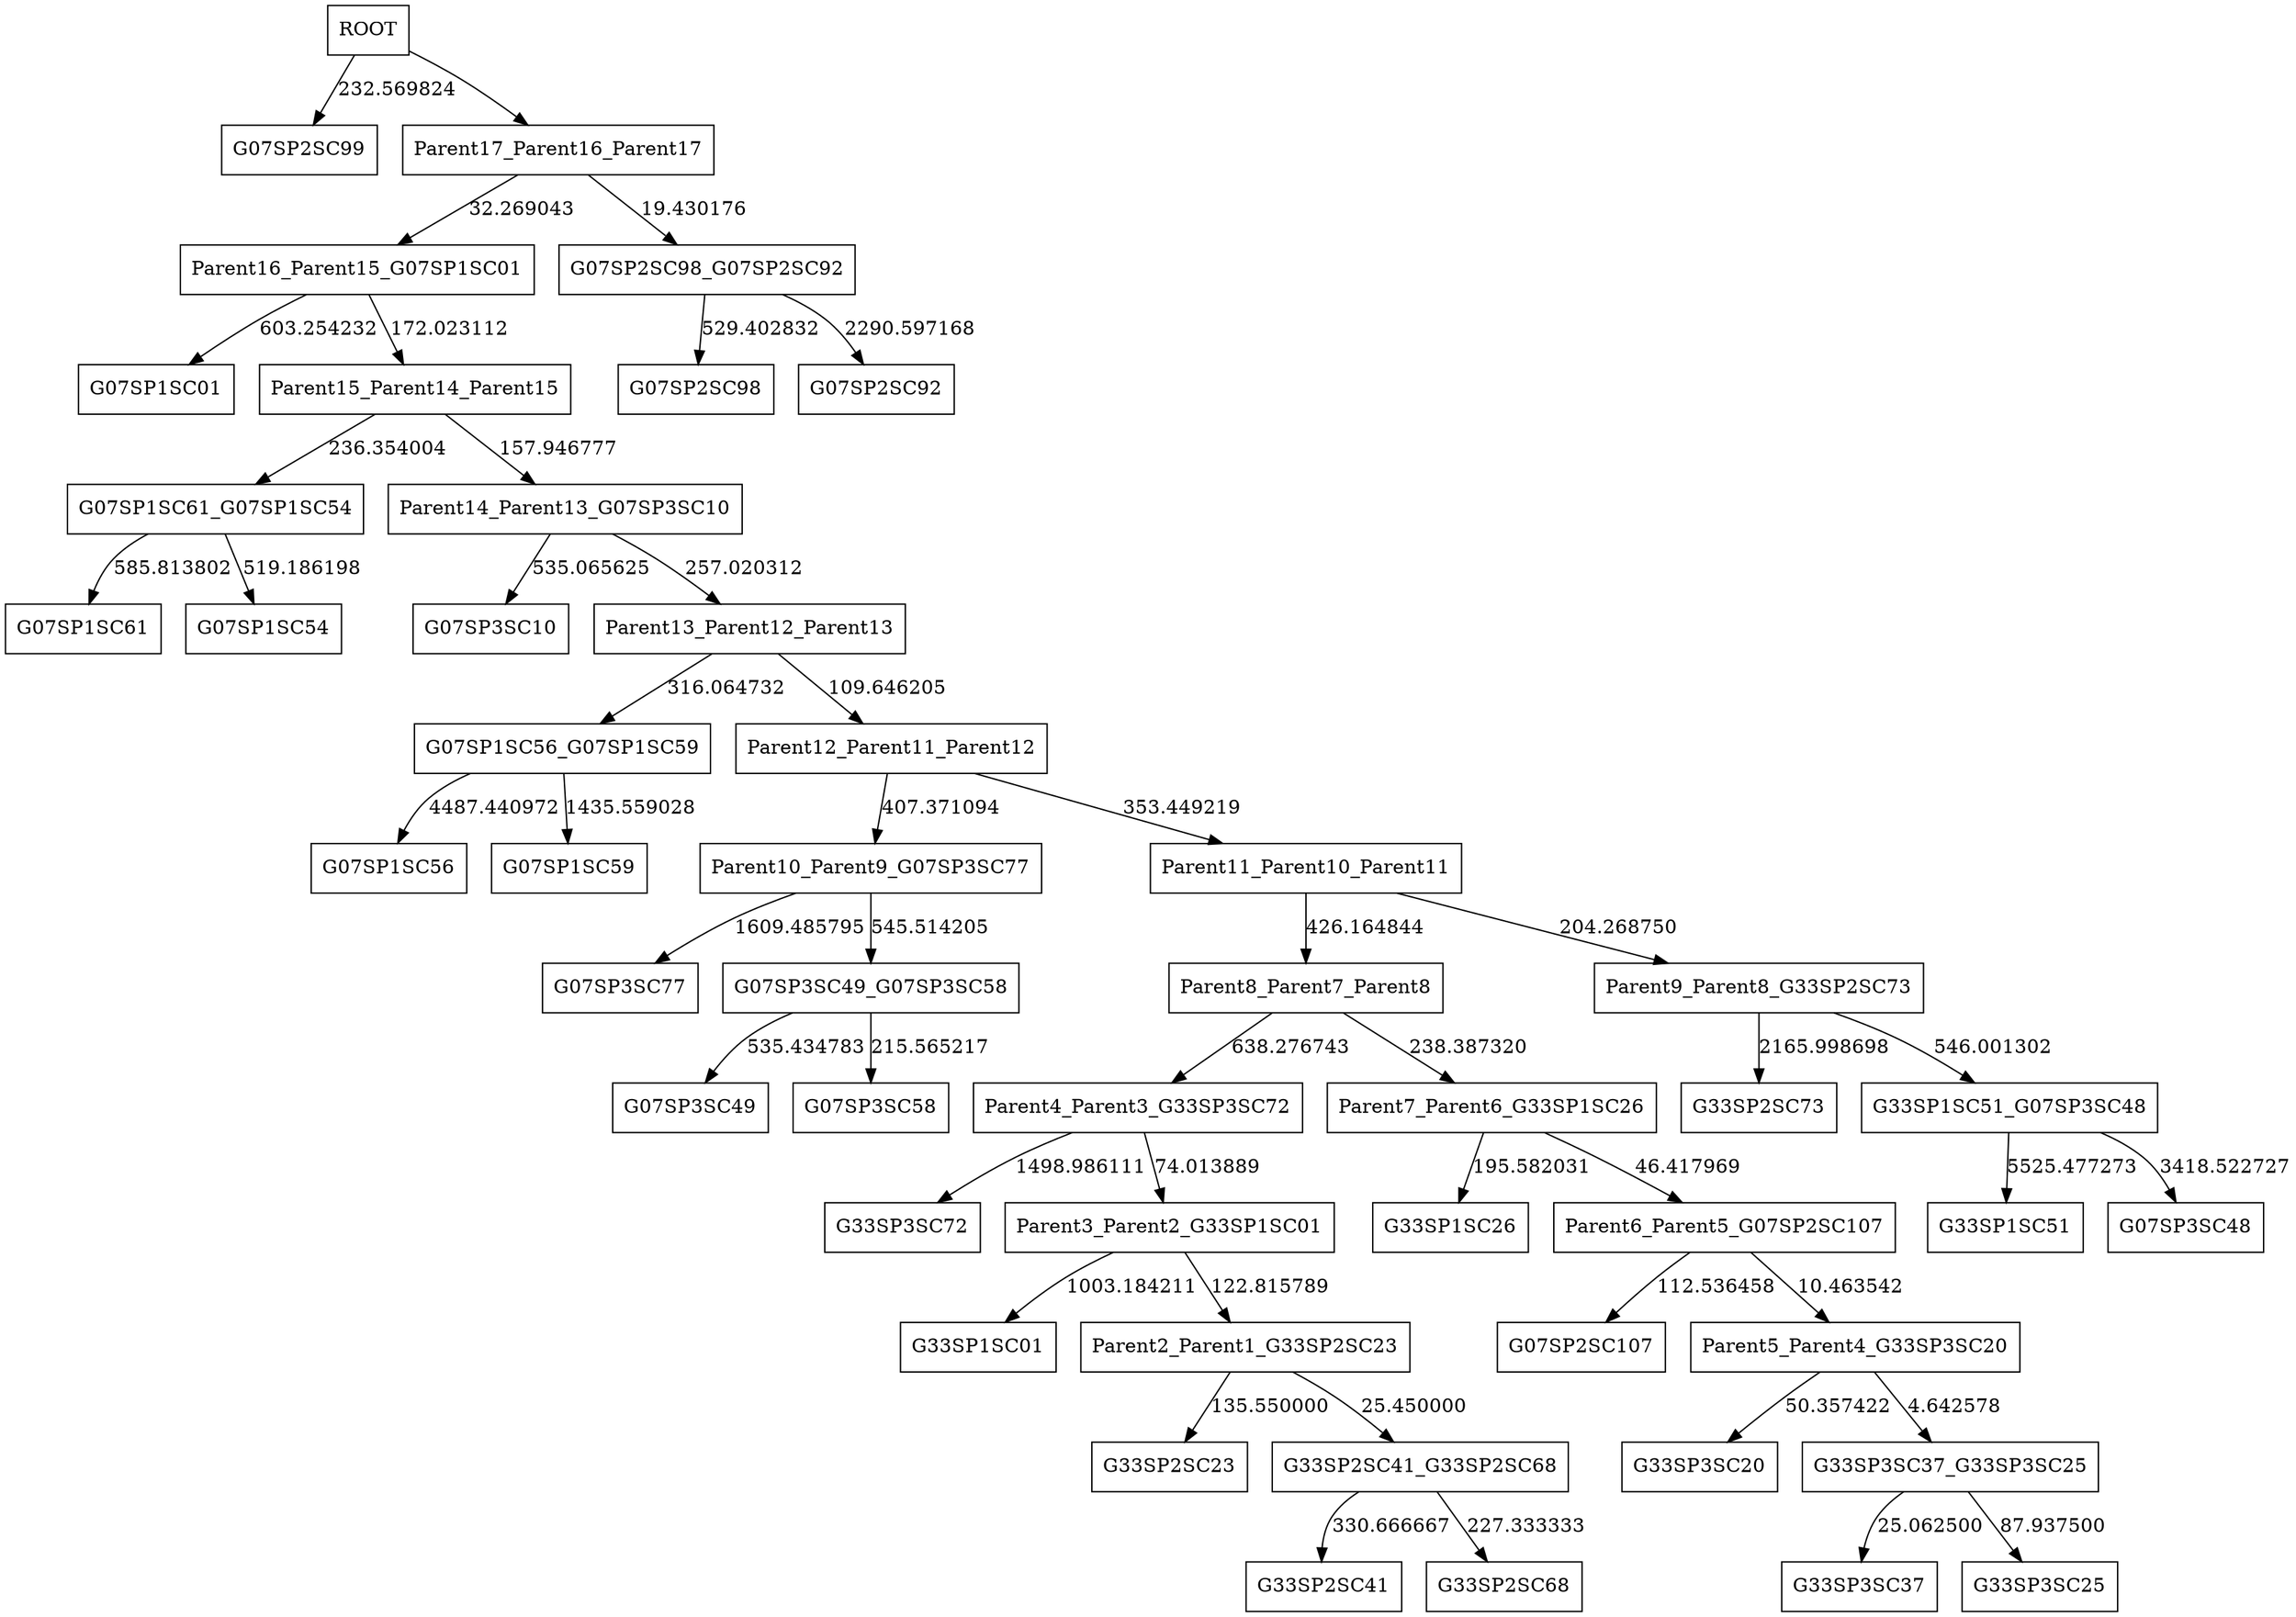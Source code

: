 digraph tree_of_25sample {
	G07SP1SC56 [shape = box];
	G07SP1SC61 [shape = box];
	G07SP1SC54 [shape = box];
	G33SP3SC37 [shape = box];
	G33SP1SC51 [shape = box];
	G07SP3SC77 [shape = box];
	G07SP1SC01 [shape = box];
	G33SP1SC26 [shape = box];
	G33SP2SC23 [shape = box];
	G07SP2SC98 [shape = box];
	G07SP2SC99 [shape = box];
	G33SP2SC73 [shape = box];
	G07SP3SC10 [shape = box];
	G33SP3SC25 [shape = box];
	G07SP1SC59 [shape = box];
	G07SP3SC48 [shape = box];
	G33SP2SC41 [shape = box];
	G07SP3SC49 [shape = box];
	G33SP3SC72 [shape = box];
	G33SP1SC01 [shape = box];
	G07SP3SC58 [shape = box];
	G33SP2SC68 [shape = box];
	G07SP2SC92 [shape = box];
	G07SP2SC107 [shape = box];
	G33SP3SC20 [shape = box];
	G07SP3SC49_G07SP3SC58 [shape = box];
	G07SP3SC49_G07SP3SC58 -> G07SP3SC49 [label = 535.434783];
	G07SP3SC49_G07SP3SC58 -> G07SP3SC58 [label = 215.565217];
	G33SP1SC51_G07SP3SC48 [shape = box];
	G33SP1SC51_G07SP3SC48 -> G33SP1SC51 [label = 5525.477273];
	G33SP1SC51_G07SP3SC48 -> G07SP3SC48 [label = 3418.522727];
	G33SP2SC41_G33SP2SC68 [shape = box];
	G33SP2SC41_G33SP2SC68 -> G33SP2SC41 [label = 330.666667];
	G33SP2SC41_G33SP2SC68 -> G33SP2SC68 [label = 227.333333];
	Parent2_Parent1_G33SP2SC23 [shape = box];
	Parent2_Parent1_G33SP2SC23 -> G33SP2SC41_G33SP2SC68 [label = 25.450000];
	Parent2_Parent1_G33SP2SC23 -> G33SP2SC23 [label = 135.550000];
	Parent3_Parent2_G33SP1SC01 [shape = box];
	Parent3_Parent2_G33SP1SC01 -> Parent2_Parent1_G33SP2SC23 [label = 122.815789];
	Parent3_Parent2_G33SP1SC01 -> G33SP1SC01 [label = 1003.184211];
	Parent4_Parent3_G33SP3SC72 [shape = box];
	Parent4_Parent3_G33SP3SC72 -> Parent3_Parent2_G33SP1SC01 [label = 74.013889];
	Parent4_Parent3_G33SP3SC72 -> G33SP3SC72 [label = 1498.986111];
	G33SP3SC37_G33SP3SC25 [shape = box];
	G33SP3SC37_G33SP3SC25 -> G33SP3SC37 [label = 25.062500];
	G33SP3SC37_G33SP3SC25 -> G33SP3SC25 [label = 87.937500];
	Parent5_Parent4_G33SP3SC20 [shape = box];
	Parent5_Parent4_G33SP3SC20 -> G33SP3SC37_G33SP3SC25 [label = 4.642578];
	Parent5_Parent4_G33SP3SC20 -> G33SP3SC20 [label = 50.357422];
	Parent6_Parent5_G07SP2SC107 [shape = box];
	Parent6_Parent5_G07SP2SC107 -> Parent5_Parent4_G33SP3SC20 [label = 10.463542];
	Parent6_Parent5_G07SP2SC107 -> G07SP2SC107 [label = 112.536458];
	Parent7_Parent6_G33SP1SC26 [shape = box];
	Parent7_Parent6_G33SP1SC26 -> Parent6_Parent5_G07SP2SC107 [label = 46.417969];
	Parent7_Parent6_G33SP1SC26 -> G33SP1SC26 [label = 195.582031];
	Parent8_Parent7_Parent8 [shape = box];
	Parent8_Parent7_Parent8 -> Parent7_Parent6_G33SP1SC26 [label = 238.387320];
	Parent8_Parent7_Parent8 -> Parent4_Parent3_G33SP3SC72 [label = 638.276743];
	Parent9_Parent8_G33SP2SC73 [shape = box];
	Parent9_Parent8_G33SP2SC73 -> G33SP1SC51_G07SP3SC48 [label = 546.001302];
	Parent9_Parent8_G33SP2SC73 -> G33SP2SC73 [label = 2165.998698];
	Parent10_Parent9_G07SP3SC77 [shape = box];
	Parent10_Parent9_G07SP3SC77 -> G07SP3SC49_G07SP3SC58 [label = 545.514205];
	Parent10_Parent9_G07SP3SC77 -> G07SP3SC77 [label = 1609.485795];
	Parent11_Parent10_Parent11 [shape = box];
	Parent11_Parent10_Parent11 -> Parent9_Parent8_G33SP2SC73 [label = 204.268750];
	Parent11_Parent10_Parent11 -> Parent8_Parent7_Parent8 [label = 426.164844];
	G07SP1SC56_G07SP1SC59 [shape = box];
	G07SP1SC56_G07SP1SC59 -> G07SP1SC56 [label = 4487.440972];
	G07SP1SC56_G07SP1SC59 -> G07SP1SC59 [label = 1435.559028];
	Parent12_Parent11_Parent12 [shape = box];
	Parent12_Parent11_Parent12 -> Parent11_Parent10_Parent11 [label = 353.449219];
	Parent12_Parent11_Parent12 -> Parent10_Parent9_G07SP3SC77 [label = 407.371094];
	Parent13_Parent12_Parent13 [shape = box];
	Parent13_Parent12_Parent13 -> Parent12_Parent11_Parent12 [label = 109.646205];
	Parent13_Parent12_Parent13 -> G07SP1SC56_G07SP1SC59 [label = 316.064732];
	G07SP1SC61_G07SP1SC54 [shape = box];
	G07SP1SC61_G07SP1SC54 -> G07SP1SC61 [label = 585.813802];
	G07SP1SC61_G07SP1SC54 -> G07SP1SC54 [label = 519.186198];
	Parent14_Parent13_G07SP3SC10 [shape = box];
	Parent14_Parent13_G07SP3SC10 -> Parent13_Parent12_Parent13 [label = 257.020312];
	Parent14_Parent13_G07SP3SC10 -> G07SP3SC10 [label = 535.065625];
	Parent15_Parent14_Parent15 [shape = box];
	Parent15_Parent14_Parent15 -> Parent14_Parent13_G07SP3SC10 [label = 157.946777];
	Parent15_Parent14_Parent15 -> G07SP1SC61_G07SP1SC54 [label = 236.354004];
	Parent16_Parent15_G07SP1SC01 [shape = box];
	Parent16_Parent15_G07SP1SC01 -> Parent15_Parent14_Parent15 [label = 172.023112];
	Parent16_Parent15_G07SP1SC01 -> G07SP1SC01 [label = 603.254232];
	G07SP2SC98_G07SP2SC92 [shape = box];
	G07SP2SC98_G07SP2SC92 -> G07SP2SC98 [label = 529.402832];
	G07SP2SC98_G07SP2SC92 -> G07SP2SC92 [label = 2290.597168];
	Parent17_Parent16_Parent17 [shape = box];
	Parent17_Parent16_Parent17 -> G07SP2SC98_G07SP2SC92 [label = 19.430176];
	Parent17_Parent16_Parent17 -> Parent16_Parent15_G07SP1SC01 [label = 32.269043];
	ROOT [shape = box];
	ROOT -> Parent17_Parent16_Parent17 ;
	ROOT -> G07SP2SC99 [label = 232.569824];
}